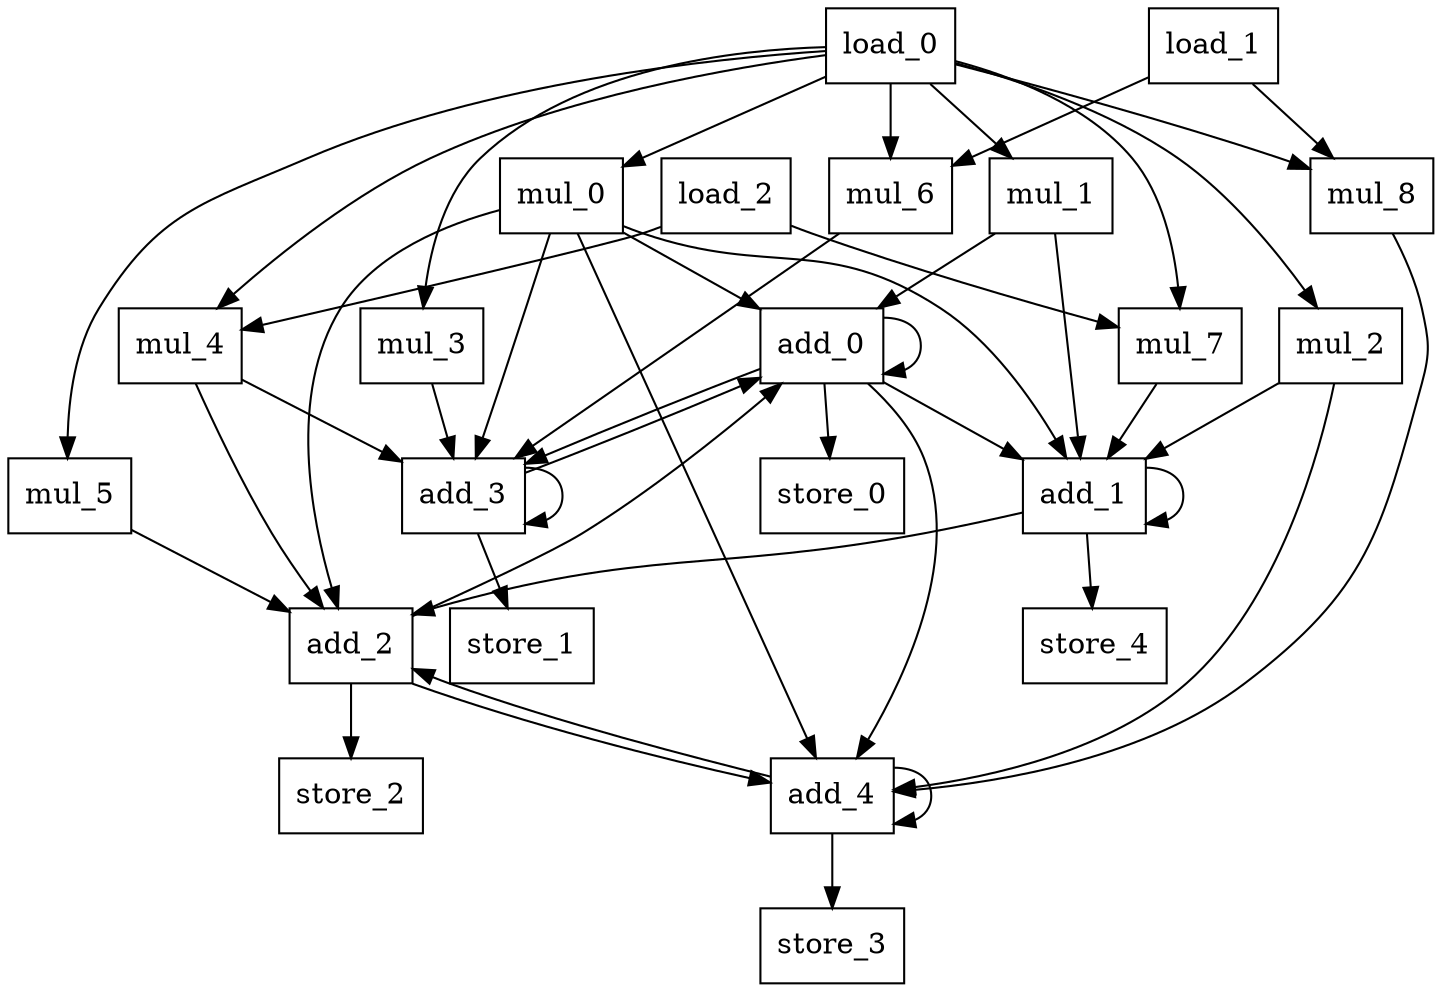digraph G{
	add_0[label="add_0";shape=rectangle];
	add_1[label="add_1";shape=rectangle];
	add_2[label="add_2";shape=rectangle];
	add_3[label="add_3";shape=rectangle];
	add_4[label="add_4";shape=rectangle];
	mul_0[label="mul_0";shape=rectangle];
	mul_1[label="mul_1";shape=rectangle];
	mul_2[label="mul_2";shape=rectangle];
	mul_3[label="mul_3";shape=rectangle];
	mul_4[label="mul_4";shape=rectangle];
	mul_5[label="mul_5";shape=rectangle];
	mul_6[label="mul_6";shape=rectangle];
	mul_7[label="mul_7";shape=rectangle];
	mul_8[label="mul_8";shape=rectangle];
	load_0[label="load_0";shape=rectangle];
	load_1[label="load_1";shape=rectangle];
	load_2[label="load_2";shape=rectangle];
	store_0[label="store_0";shape=rectangle];
	store_1[label="store_1";shape=rectangle];
	store_2[label="store_2";shape=rectangle];
	store_3[label="store_3";shape=rectangle];
	store_4[label="store_4";shape=rectangle];
add_0->add_0;
add_0->add_1;
add_0->add_3;
add_0->add_4;
add_0->store_0;
add_1->add_1;
add_1->add_2;
add_1->store_4;
add_2->add_0;
add_2->add_4;
add_2->store_2;
add_3->add_0;
add_3->add_3;
add_3->store_1;
add_4->add_2;
add_4->add_4;
add_4->store_3;
load_0->mul_0;
load_0->mul_1;
load_0->mul_2;
load_0->mul_3;
load_0->mul_4;
load_0->mul_5;
load_0->mul_6;
load_0->mul_7;
load_0->mul_8;
load_1->mul_6;
load_1->mul_8;
load_2->mul_4;
load_2->mul_7;
mul_0->add_0;
mul_0->add_1;
mul_0->add_2;
mul_0->add_3;
mul_0->add_4;
mul_1->add_0;
mul_1->add_1;
mul_2->add_1;
mul_2->add_4;
mul_3->add_3;
mul_4->add_2;
mul_4->add_3;
mul_5->add_2;
mul_6->add_3;
mul_7->add_1;
mul_8->add_4;
}
